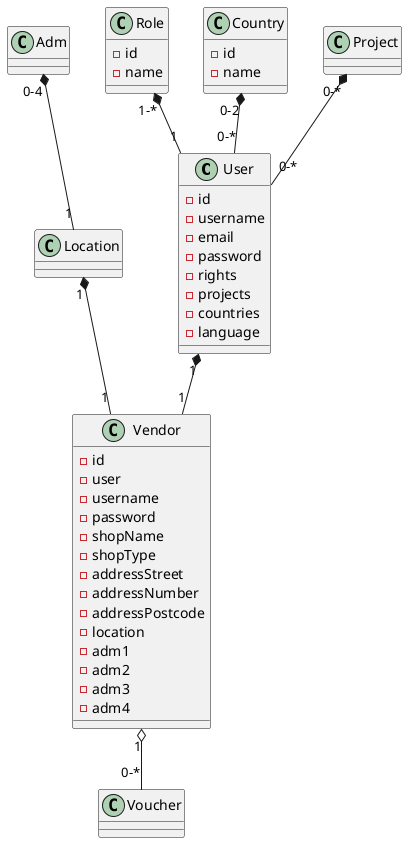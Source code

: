 @startuml customModelFields

class User {
    - id
    - username
    - email
    - password
    - rights
    - projects
    - countries
    - language
}

class Vendor {
    - id
    - user
    - username
    - password
    - shopName
    - shopType
    - addressStreet
    - addressNumber
    - addressPostcode
    - location
    - adm1
    - adm2
    - adm3
    - adm4
}

class Role {
    - id
    - name
}

class Country {
    - id
    - name
}

 Adm "0-4" *-- "1" Location

 
 Role "1-*" *-- "1" User
 Country "0-2" *-- "0-*" User
 Project "0-*" *-- "0-*" User
 
 User "1" *-- "1" Vendor
 Location "1" *-- "1" Vendor
 
 Vendor "1" o-- "0-*" Voucher
 
@enduml